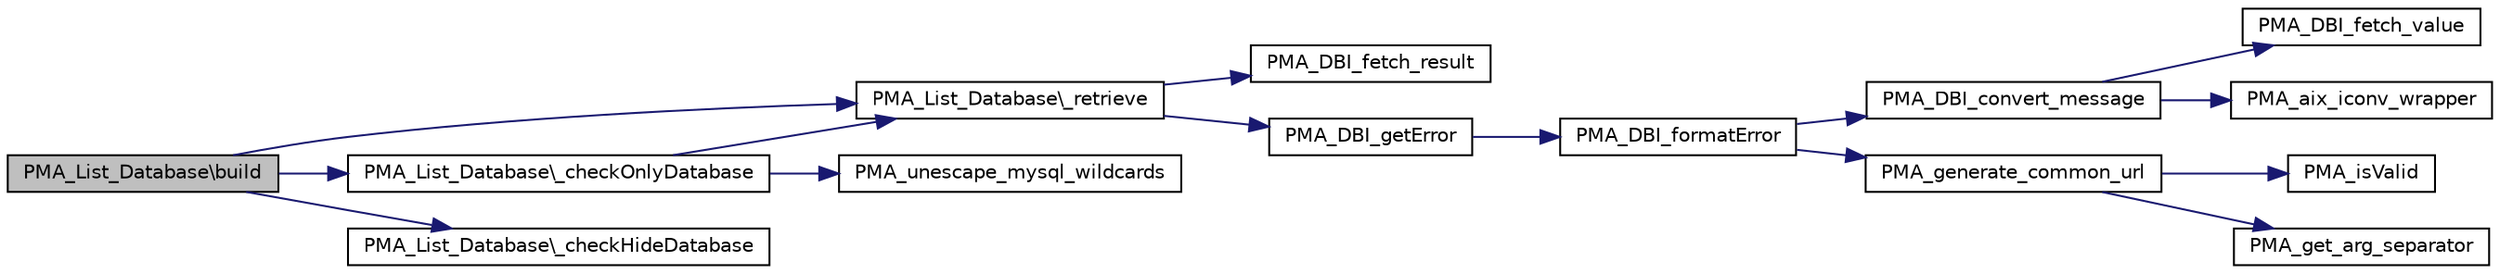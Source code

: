 digraph G
{
  edge [fontname="Helvetica",fontsize="10",labelfontname="Helvetica",labelfontsize="10"];
  node [fontname="Helvetica",fontsize="10",shape=record];
  rankdir="LR";
  Node1 [label="PMA_List_Database\\build",height=0.2,width=0.4,color="black", fillcolor="grey75", style="filled" fontcolor="black"];
  Node1 -> Node2 [color="midnightblue",fontsize="10",style="solid",fontname="Helvetica"];
  Node2 [label="PMA_List_Database\\_checkOnlyDatabase",height=0.2,width=0.4,color="black", fillcolor="white", style="filled",URL="$classPMA__List__Database.html#a76dc9d8a20935d9bb8eaf58347d12a8f",tooltip="checks the only_db configuration"];
  Node2 -> Node3 [color="midnightblue",fontsize="10",style="solid",fontname="Helvetica"];
  Node3 [label="PMA_List_Database\\_retrieve",height=0.2,width=0.4,color="black", fillcolor="white", style="filled",URL="$classPMA__List__Database.html#ada369e9eaf65e96725ddcd0586922f35",tooltip="retrieves database list from server"];
  Node3 -> Node4 [color="midnightblue",fontsize="10",style="solid",fontname="Helvetica"];
  Node4 [label="PMA_DBI_fetch_result",height=0.2,width=0.4,color="black", fillcolor="white", style="filled",URL="$database__interface_8lib_8php.html#a761f919096699667412d2ffd391eaa5b",tooltip="returns all rows in the resultset in one array"];
  Node3 -> Node5 [color="midnightblue",fontsize="10",style="solid",fontname="Helvetica"];
  Node5 [label="PMA_DBI_getError",height=0.2,width=0.4,color="black", fillcolor="white", style="filled",URL="$drizzle_8dbi_8lib_8php.html#a704868d694079bc38c1947d370b8bf79",tooltip="returns last error message or false if no errors occured"];
  Node5 -> Node6 [color="midnightblue",fontsize="10",style="solid",fontname="Helvetica"];
  Node6 [label="PMA_DBI_formatError",height=0.2,width=0.4,color="black", fillcolor="white", style="filled",URL="$database__interface_8lib_8php.html#a53d2263f39303e561d76439d28f4a1be",tooltip="Formats database error message in a friendly way."];
  Node6 -> Node7 [color="midnightblue",fontsize="10",style="solid",fontname="Helvetica"];
  Node7 [label="PMA_DBI_convert_message",height=0.2,width=0.4,color="black", fillcolor="white", style="filled",URL="$database__interface_8lib_8php.html#a6f4e94ffe2e5c28f0ce9f23c2e65e74a",tooltip="converts charset of a mysql message, usually coming from mysql_error(), into PMA charset, usally UTF-8 uses language to charset mapping from mysql/share/errmsg.txt and charset names to ISO charset from information_schema.CHARACTER_SETS"];
  Node7 -> Node8 [color="midnightblue",fontsize="10",style="solid",fontname="Helvetica"];
  Node8 [label="PMA_DBI_fetch_value",height=0.2,width=0.4,color="black", fillcolor="white", style="filled",URL="$database__interface_8lib_8php.html#a772f12a953dd2908745bb16a8fa7b63a",tooltip="returns a single value from the given result or query, if the query or the result has more than one r..."];
  Node7 -> Node9 [color="midnightblue",fontsize="10",style="solid",fontname="Helvetica"];
  Node9 [label="PMA_aix_iconv_wrapper",height=0.2,width=0.4,color="black", fillcolor="white", style="filled",URL="$iconv__wrapper_8lib_8php.html#ae2a03599cbea1b2d682a18a39f87ba11",tooltip="Wrapper around IBM AIX iconv(), whose character set naming differs from the GNU version of iconv()..."];
  Node6 -> Node10 [color="midnightblue",fontsize="10",style="solid",fontname="Helvetica"];
  Node10 [label="PMA_generate_common_url",height=0.2,width=0.4,color="black", fillcolor="white", style="filled",URL="$url__generating_8lib_8php.html#ad5c0cfef7cb600a158a1ef5fa321a094",tooltip="Generates text with URL parameters."];
  Node10 -> Node11 [color="midnightblue",fontsize="10",style="solid",fontname="Helvetica"];
  Node11 [label="PMA_isValid",height=0.2,width=0.4,color="black", fillcolor="white", style="filled",URL="$core_8lib_8php.html#a1b8fd01cdfbdfaac35e692fcdaaad700",tooltip="checks given $var against $type or $compare"];
  Node10 -> Node12 [color="midnightblue",fontsize="10",style="solid",fontname="Helvetica"];
  Node12 [label="PMA_get_arg_separator",height=0.2,width=0.4,color="black", fillcolor="white", style="filled",URL="$url__generating_8lib_8php.html#a4ba0b6653c22a19615683ab743c1b4e1",tooltip="Returns url separator."];
  Node2 -> Node13 [color="midnightblue",fontsize="10",style="solid",fontname="Helvetica"];
  Node13 [label="PMA_unescape_mysql_wildcards",height=0.2,width=0.4,color="black", fillcolor="white", style="filled",URL="$common_8lib_8php.html#a9363af68c0b0b65642eaa91e0e0d210b",tooltip="removes slashes before &quot;_&quot; and &quot;%&quot; characters Note: This function does not unescape backslashes!..."];
  Node1 -> Node3 [color="midnightblue",fontsize="10",style="solid",fontname="Helvetica"];
  Node1 -> Node14 [color="midnightblue",fontsize="10",style="solid",fontname="Helvetica"];
  Node14 [label="PMA_List_Database\\_checkHideDatabase",height=0.2,width=0.4,color="black", fillcolor="white", style="filled",URL="$classPMA__List__Database.html#a33d9bea23927e9a472369d52664a8505",tooltip="checks if the configuration wants to hide some databases"];
}
